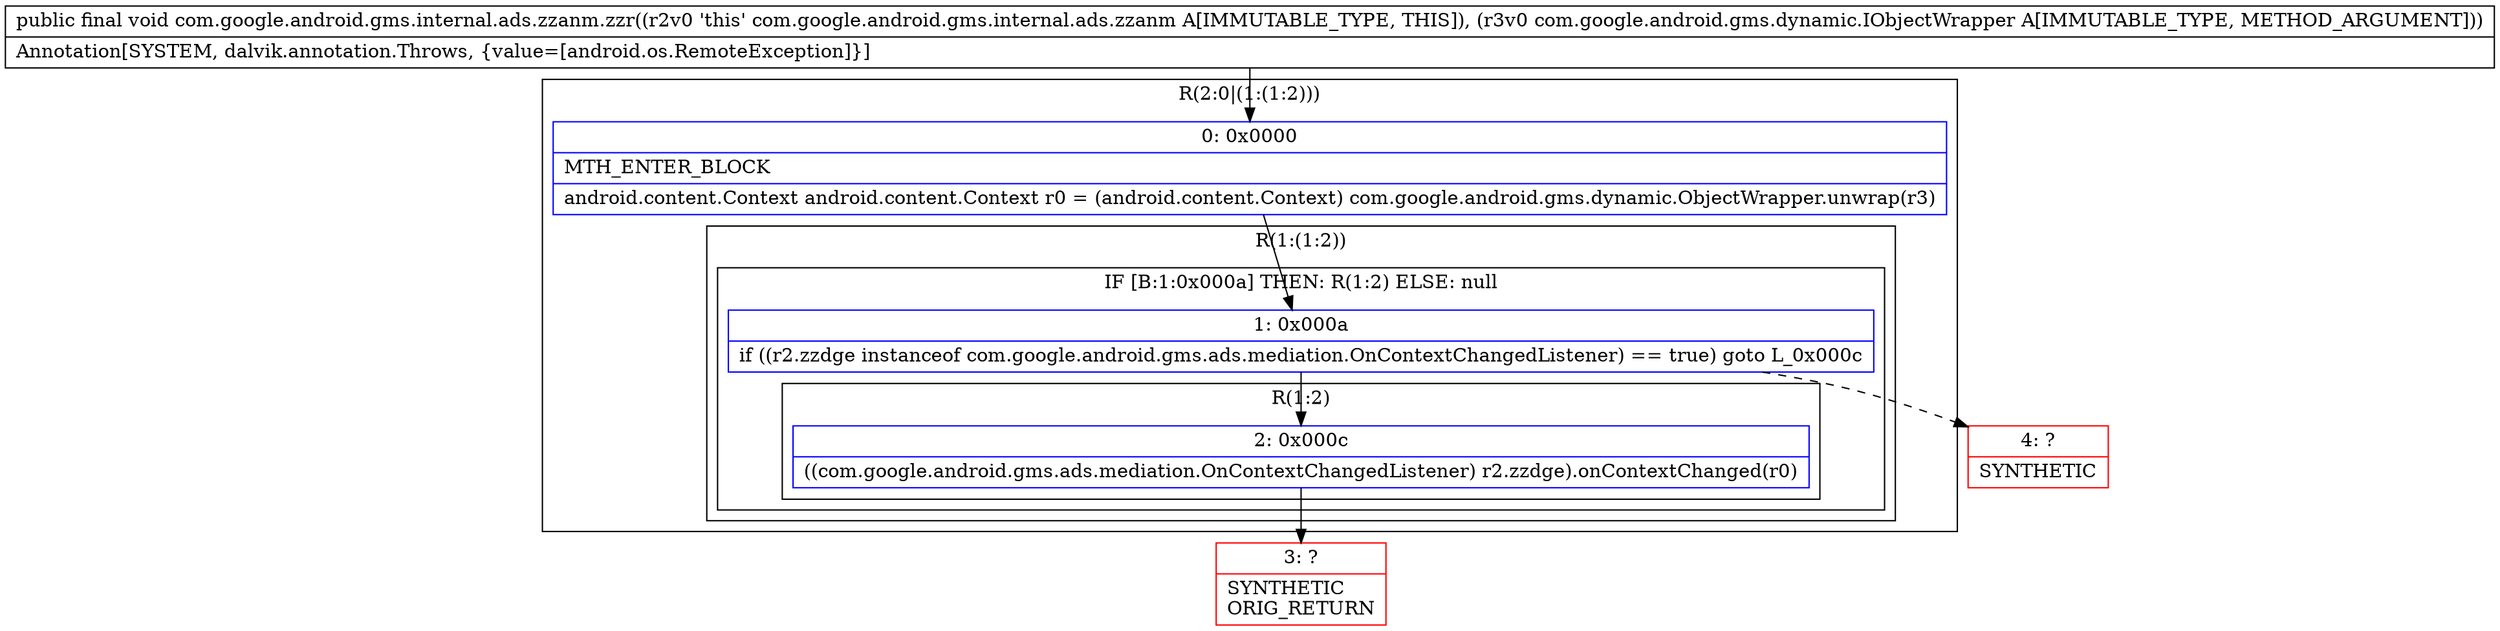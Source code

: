 digraph "CFG forcom.google.android.gms.internal.ads.zzanm.zzr(Lcom\/google\/android\/gms\/dynamic\/IObjectWrapper;)V" {
subgraph cluster_Region_1322519688 {
label = "R(2:0|(1:(1:2)))";
node [shape=record,color=blue];
Node_0 [shape=record,label="{0\:\ 0x0000|MTH_ENTER_BLOCK\l|android.content.Context android.content.Context r0 = (android.content.Context) com.google.android.gms.dynamic.ObjectWrapper.unwrap(r3)\l}"];
subgraph cluster_Region_851264772 {
label = "R(1:(1:2))";
node [shape=record,color=blue];
subgraph cluster_IfRegion_801722536 {
label = "IF [B:1:0x000a] THEN: R(1:2) ELSE: null";
node [shape=record,color=blue];
Node_1 [shape=record,label="{1\:\ 0x000a|if ((r2.zzdge instanceof com.google.android.gms.ads.mediation.OnContextChangedListener) == true) goto L_0x000c\l}"];
subgraph cluster_Region_1106909535 {
label = "R(1:2)";
node [shape=record,color=blue];
Node_2 [shape=record,label="{2\:\ 0x000c|((com.google.android.gms.ads.mediation.OnContextChangedListener) r2.zzdge).onContextChanged(r0)\l}"];
}
}
}
}
Node_3 [shape=record,color=red,label="{3\:\ ?|SYNTHETIC\lORIG_RETURN\l}"];
Node_4 [shape=record,color=red,label="{4\:\ ?|SYNTHETIC\l}"];
MethodNode[shape=record,label="{public final void com.google.android.gms.internal.ads.zzanm.zzr((r2v0 'this' com.google.android.gms.internal.ads.zzanm A[IMMUTABLE_TYPE, THIS]), (r3v0 com.google.android.gms.dynamic.IObjectWrapper A[IMMUTABLE_TYPE, METHOD_ARGUMENT]))  | Annotation[SYSTEM, dalvik.annotation.Throws, \{value=[android.os.RemoteException]\}]\l}"];
MethodNode -> Node_0;
Node_0 -> Node_1;
Node_1 -> Node_2;
Node_1 -> Node_4[style=dashed];
Node_2 -> Node_3;
}

